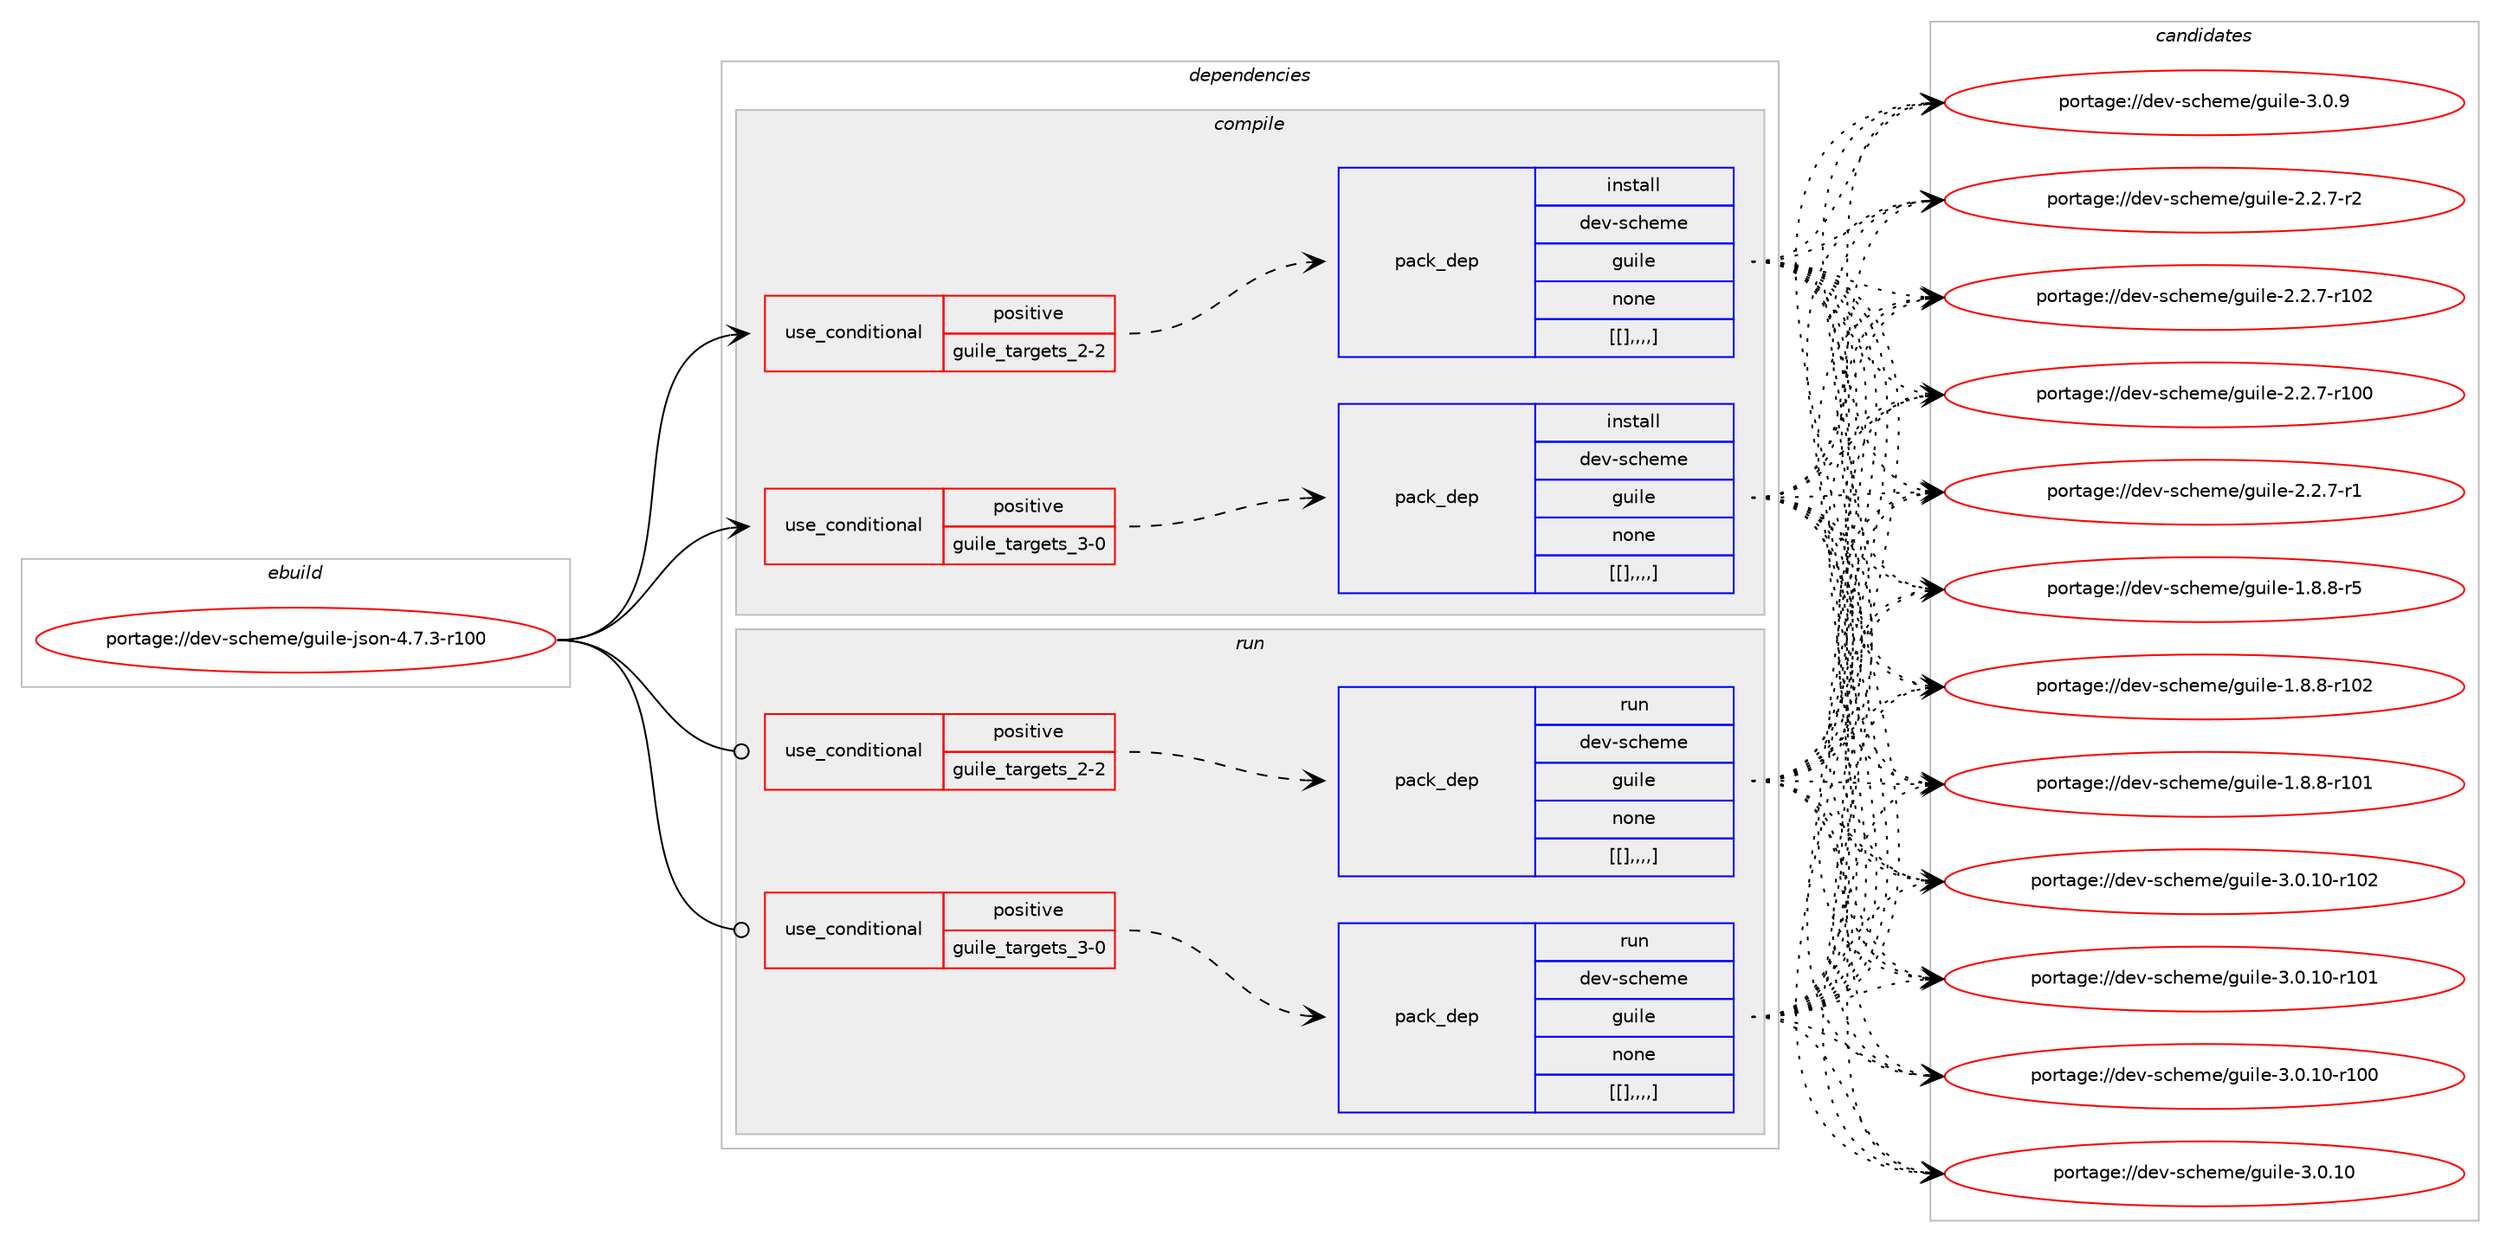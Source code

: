 digraph prolog {

# *************
# Graph options
# *************

newrank=true;
concentrate=true;
compound=true;
graph [rankdir=LR,fontname=Helvetica,fontsize=10,ranksep=1.5];#, ranksep=2.5, nodesep=0.2];
edge  [arrowhead=vee];
node  [fontname=Helvetica,fontsize=10];

# **********
# The ebuild
# **********

subgraph cluster_leftcol {
color=gray;
label=<<i>ebuild</i>>;
id [label="portage://dev-scheme/guile-json-4.7.3-r100", color=red, width=4, href="../dev-scheme/guile-json-4.7.3-r100.svg"];
}

# ****************
# The dependencies
# ****************

subgraph cluster_midcol {
color=gray;
label=<<i>dependencies</i>>;
subgraph cluster_compile {
fillcolor="#eeeeee";
style=filled;
label=<<i>compile</i>>;
subgraph cond63753 {
dependency220814 [label=<<TABLE BORDER="0" CELLBORDER="1" CELLSPACING="0" CELLPADDING="4"><TR><TD ROWSPAN="3" CELLPADDING="10">use_conditional</TD></TR><TR><TD>positive</TD></TR><TR><TD>guile_targets_2-2</TD></TR></TABLE>>, shape=none, color=red];
subgraph pack155577 {
dependency220834 [label=<<TABLE BORDER="0" CELLBORDER="1" CELLSPACING="0" CELLPADDING="4" WIDTH="220"><TR><TD ROWSPAN="6" CELLPADDING="30">pack_dep</TD></TR><TR><TD WIDTH="110">install</TD></TR><TR><TD>dev-scheme</TD></TR><TR><TD>guile</TD></TR><TR><TD>none</TD></TR><TR><TD>[[],,,,]</TD></TR></TABLE>>, shape=none, color=blue];
}
dependency220814:e -> dependency220834:w [weight=20,style="dashed",arrowhead="vee"];
}
id:e -> dependency220814:w [weight=20,style="solid",arrowhead="vee"];
subgraph cond63757 {
dependency220838 [label=<<TABLE BORDER="0" CELLBORDER="1" CELLSPACING="0" CELLPADDING="4"><TR><TD ROWSPAN="3" CELLPADDING="10">use_conditional</TD></TR><TR><TD>positive</TD></TR><TR><TD>guile_targets_3-0</TD></TR></TABLE>>, shape=none, color=red];
subgraph pack155595 {
dependency220840 [label=<<TABLE BORDER="0" CELLBORDER="1" CELLSPACING="0" CELLPADDING="4" WIDTH="220"><TR><TD ROWSPAN="6" CELLPADDING="30">pack_dep</TD></TR><TR><TD WIDTH="110">install</TD></TR><TR><TD>dev-scheme</TD></TR><TR><TD>guile</TD></TR><TR><TD>none</TD></TR><TR><TD>[[],,,,]</TD></TR></TABLE>>, shape=none, color=blue];
}
dependency220838:e -> dependency220840:w [weight=20,style="dashed",arrowhead="vee"];
}
id:e -> dependency220838:w [weight=20,style="solid",arrowhead="vee"];
}
subgraph cluster_compileandrun {
fillcolor="#eeeeee";
style=filled;
label=<<i>compile and run</i>>;
}
subgraph cluster_run {
fillcolor="#eeeeee";
style=filled;
label=<<i>run</i>>;
subgraph cond63758 {
dependency220869 [label=<<TABLE BORDER="0" CELLBORDER="1" CELLSPACING="0" CELLPADDING="4"><TR><TD ROWSPAN="3" CELLPADDING="10">use_conditional</TD></TR><TR><TD>positive</TD></TR><TR><TD>guile_targets_2-2</TD></TR></TABLE>>, shape=none, color=red];
subgraph pack155624 {
dependency220870 [label=<<TABLE BORDER="0" CELLBORDER="1" CELLSPACING="0" CELLPADDING="4" WIDTH="220"><TR><TD ROWSPAN="6" CELLPADDING="30">pack_dep</TD></TR><TR><TD WIDTH="110">run</TD></TR><TR><TD>dev-scheme</TD></TR><TR><TD>guile</TD></TR><TR><TD>none</TD></TR><TR><TD>[[],,,,]</TD></TR></TABLE>>, shape=none, color=blue];
}
dependency220869:e -> dependency220870:w [weight=20,style="dashed",arrowhead="vee"];
}
id:e -> dependency220869:w [weight=20,style="solid",arrowhead="odot"];
subgraph cond63764 {
dependency220904 [label=<<TABLE BORDER="0" CELLBORDER="1" CELLSPACING="0" CELLPADDING="4"><TR><TD ROWSPAN="3" CELLPADDING="10">use_conditional</TD></TR><TR><TD>positive</TD></TR><TR><TD>guile_targets_3-0</TD></TR></TABLE>>, shape=none, color=red];
subgraph pack155651 {
dependency220928 [label=<<TABLE BORDER="0" CELLBORDER="1" CELLSPACING="0" CELLPADDING="4" WIDTH="220"><TR><TD ROWSPAN="6" CELLPADDING="30">pack_dep</TD></TR><TR><TD WIDTH="110">run</TD></TR><TR><TD>dev-scheme</TD></TR><TR><TD>guile</TD></TR><TR><TD>none</TD></TR><TR><TD>[[],,,,]</TD></TR></TABLE>>, shape=none, color=blue];
}
dependency220904:e -> dependency220928:w [weight=20,style="dashed",arrowhead="vee"];
}
id:e -> dependency220904:w [weight=20,style="solid",arrowhead="odot"];
}
}

# **************
# The candidates
# **************

subgraph cluster_choices {
rank=same;
color=gray;
label=<<i>candidates</i>>;

subgraph choice155346 {
color=black;
nodesep=1;
choice1001011184511599104101109101471031171051081014551464846494845114494850 [label="portage://dev-scheme/guile-3.0.10-r102", color=red, width=4,href="../dev-scheme/guile-3.0.10-r102.svg"];
choice1001011184511599104101109101471031171051081014551464846494845114494849 [label="portage://dev-scheme/guile-3.0.10-r101", color=red, width=4,href="../dev-scheme/guile-3.0.10-r101.svg"];
choice1001011184511599104101109101471031171051081014551464846494845114494848 [label="portage://dev-scheme/guile-3.0.10-r100", color=red, width=4,href="../dev-scheme/guile-3.0.10-r100.svg"];
choice10010111845115991041011091014710311710510810145514648464948 [label="portage://dev-scheme/guile-3.0.10", color=red, width=4,href="../dev-scheme/guile-3.0.10.svg"];
choice100101118451159910410110910147103117105108101455146484657 [label="portage://dev-scheme/guile-3.0.9", color=red, width=4,href="../dev-scheme/guile-3.0.9.svg"];
choice1001011184511599104101109101471031171051081014550465046554511450 [label="portage://dev-scheme/guile-2.2.7-r2", color=red, width=4,href="../dev-scheme/guile-2.2.7-r2.svg"];
choice10010111845115991041011091014710311710510810145504650465545114494850 [label="portage://dev-scheme/guile-2.2.7-r102", color=red, width=4,href="../dev-scheme/guile-2.2.7-r102.svg"];
choice10010111845115991041011091014710311710510810145504650465545114494848 [label="portage://dev-scheme/guile-2.2.7-r100", color=red, width=4,href="../dev-scheme/guile-2.2.7-r100.svg"];
choice1001011184511599104101109101471031171051081014550465046554511449 [label="portage://dev-scheme/guile-2.2.7-r1", color=red, width=4,href="../dev-scheme/guile-2.2.7-r1.svg"];
choice1001011184511599104101109101471031171051081014549465646564511453 [label="portage://dev-scheme/guile-1.8.8-r5", color=red, width=4,href="../dev-scheme/guile-1.8.8-r5.svg"];
choice10010111845115991041011091014710311710510810145494656465645114494850 [label="portage://dev-scheme/guile-1.8.8-r102", color=red, width=4,href="../dev-scheme/guile-1.8.8-r102.svg"];
choice10010111845115991041011091014710311710510810145494656465645114494849 [label="portage://dev-scheme/guile-1.8.8-r101", color=red, width=4,href="../dev-scheme/guile-1.8.8-r101.svg"];
dependency220834:e -> choice1001011184511599104101109101471031171051081014551464846494845114494850:w [style=dotted,weight="100"];
dependency220834:e -> choice1001011184511599104101109101471031171051081014551464846494845114494849:w [style=dotted,weight="100"];
dependency220834:e -> choice1001011184511599104101109101471031171051081014551464846494845114494848:w [style=dotted,weight="100"];
dependency220834:e -> choice10010111845115991041011091014710311710510810145514648464948:w [style=dotted,weight="100"];
dependency220834:e -> choice100101118451159910410110910147103117105108101455146484657:w [style=dotted,weight="100"];
dependency220834:e -> choice1001011184511599104101109101471031171051081014550465046554511450:w [style=dotted,weight="100"];
dependency220834:e -> choice10010111845115991041011091014710311710510810145504650465545114494850:w [style=dotted,weight="100"];
dependency220834:e -> choice10010111845115991041011091014710311710510810145504650465545114494848:w [style=dotted,weight="100"];
dependency220834:e -> choice1001011184511599104101109101471031171051081014550465046554511449:w [style=dotted,weight="100"];
dependency220834:e -> choice1001011184511599104101109101471031171051081014549465646564511453:w [style=dotted,weight="100"];
dependency220834:e -> choice10010111845115991041011091014710311710510810145494656465645114494850:w [style=dotted,weight="100"];
dependency220834:e -> choice10010111845115991041011091014710311710510810145494656465645114494849:w [style=dotted,weight="100"];
}
subgraph choice155356 {
color=black;
nodesep=1;
choice1001011184511599104101109101471031171051081014551464846494845114494850 [label="portage://dev-scheme/guile-3.0.10-r102", color=red, width=4,href="../dev-scheme/guile-3.0.10-r102.svg"];
choice1001011184511599104101109101471031171051081014551464846494845114494849 [label="portage://dev-scheme/guile-3.0.10-r101", color=red, width=4,href="../dev-scheme/guile-3.0.10-r101.svg"];
choice1001011184511599104101109101471031171051081014551464846494845114494848 [label="portage://dev-scheme/guile-3.0.10-r100", color=red, width=4,href="../dev-scheme/guile-3.0.10-r100.svg"];
choice10010111845115991041011091014710311710510810145514648464948 [label="portage://dev-scheme/guile-3.0.10", color=red, width=4,href="../dev-scheme/guile-3.0.10.svg"];
choice100101118451159910410110910147103117105108101455146484657 [label="portage://dev-scheme/guile-3.0.9", color=red, width=4,href="../dev-scheme/guile-3.0.9.svg"];
choice1001011184511599104101109101471031171051081014550465046554511450 [label="portage://dev-scheme/guile-2.2.7-r2", color=red, width=4,href="../dev-scheme/guile-2.2.7-r2.svg"];
choice10010111845115991041011091014710311710510810145504650465545114494850 [label="portage://dev-scheme/guile-2.2.7-r102", color=red, width=4,href="../dev-scheme/guile-2.2.7-r102.svg"];
choice10010111845115991041011091014710311710510810145504650465545114494848 [label="portage://dev-scheme/guile-2.2.7-r100", color=red, width=4,href="../dev-scheme/guile-2.2.7-r100.svg"];
choice1001011184511599104101109101471031171051081014550465046554511449 [label="portage://dev-scheme/guile-2.2.7-r1", color=red, width=4,href="../dev-scheme/guile-2.2.7-r1.svg"];
choice1001011184511599104101109101471031171051081014549465646564511453 [label="portage://dev-scheme/guile-1.8.8-r5", color=red, width=4,href="../dev-scheme/guile-1.8.8-r5.svg"];
choice10010111845115991041011091014710311710510810145494656465645114494850 [label="portage://dev-scheme/guile-1.8.8-r102", color=red, width=4,href="../dev-scheme/guile-1.8.8-r102.svg"];
choice10010111845115991041011091014710311710510810145494656465645114494849 [label="portage://dev-scheme/guile-1.8.8-r101", color=red, width=4,href="../dev-scheme/guile-1.8.8-r101.svg"];
dependency220840:e -> choice1001011184511599104101109101471031171051081014551464846494845114494850:w [style=dotted,weight="100"];
dependency220840:e -> choice1001011184511599104101109101471031171051081014551464846494845114494849:w [style=dotted,weight="100"];
dependency220840:e -> choice1001011184511599104101109101471031171051081014551464846494845114494848:w [style=dotted,weight="100"];
dependency220840:e -> choice10010111845115991041011091014710311710510810145514648464948:w [style=dotted,weight="100"];
dependency220840:e -> choice100101118451159910410110910147103117105108101455146484657:w [style=dotted,weight="100"];
dependency220840:e -> choice1001011184511599104101109101471031171051081014550465046554511450:w [style=dotted,weight="100"];
dependency220840:e -> choice10010111845115991041011091014710311710510810145504650465545114494850:w [style=dotted,weight="100"];
dependency220840:e -> choice10010111845115991041011091014710311710510810145504650465545114494848:w [style=dotted,weight="100"];
dependency220840:e -> choice1001011184511599104101109101471031171051081014550465046554511449:w [style=dotted,weight="100"];
dependency220840:e -> choice1001011184511599104101109101471031171051081014549465646564511453:w [style=dotted,weight="100"];
dependency220840:e -> choice10010111845115991041011091014710311710510810145494656465645114494850:w [style=dotted,weight="100"];
dependency220840:e -> choice10010111845115991041011091014710311710510810145494656465645114494849:w [style=dotted,weight="100"];
}
subgraph choice155389 {
color=black;
nodesep=1;
choice1001011184511599104101109101471031171051081014551464846494845114494850 [label="portage://dev-scheme/guile-3.0.10-r102", color=red, width=4,href="../dev-scheme/guile-3.0.10-r102.svg"];
choice1001011184511599104101109101471031171051081014551464846494845114494849 [label="portage://dev-scheme/guile-3.0.10-r101", color=red, width=4,href="../dev-scheme/guile-3.0.10-r101.svg"];
choice1001011184511599104101109101471031171051081014551464846494845114494848 [label="portage://dev-scheme/guile-3.0.10-r100", color=red, width=4,href="../dev-scheme/guile-3.0.10-r100.svg"];
choice10010111845115991041011091014710311710510810145514648464948 [label="portage://dev-scheme/guile-3.0.10", color=red, width=4,href="../dev-scheme/guile-3.0.10.svg"];
choice100101118451159910410110910147103117105108101455146484657 [label="portage://dev-scheme/guile-3.0.9", color=red, width=4,href="../dev-scheme/guile-3.0.9.svg"];
choice1001011184511599104101109101471031171051081014550465046554511450 [label="portage://dev-scheme/guile-2.2.7-r2", color=red, width=4,href="../dev-scheme/guile-2.2.7-r2.svg"];
choice10010111845115991041011091014710311710510810145504650465545114494850 [label="portage://dev-scheme/guile-2.2.7-r102", color=red, width=4,href="../dev-scheme/guile-2.2.7-r102.svg"];
choice10010111845115991041011091014710311710510810145504650465545114494848 [label="portage://dev-scheme/guile-2.2.7-r100", color=red, width=4,href="../dev-scheme/guile-2.2.7-r100.svg"];
choice1001011184511599104101109101471031171051081014550465046554511449 [label="portage://dev-scheme/guile-2.2.7-r1", color=red, width=4,href="../dev-scheme/guile-2.2.7-r1.svg"];
choice1001011184511599104101109101471031171051081014549465646564511453 [label="portage://dev-scheme/guile-1.8.8-r5", color=red, width=4,href="../dev-scheme/guile-1.8.8-r5.svg"];
choice10010111845115991041011091014710311710510810145494656465645114494850 [label="portage://dev-scheme/guile-1.8.8-r102", color=red, width=4,href="../dev-scheme/guile-1.8.8-r102.svg"];
choice10010111845115991041011091014710311710510810145494656465645114494849 [label="portage://dev-scheme/guile-1.8.8-r101", color=red, width=4,href="../dev-scheme/guile-1.8.8-r101.svg"];
dependency220870:e -> choice1001011184511599104101109101471031171051081014551464846494845114494850:w [style=dotted,weight="100"];
dependency220870:e -> choice1001011184511599104101109101471031171051081014551464846494845114494849:w [style=dotted,weight="100"];
dependency220870:e -> choice1001011184511599104101109101471031171051081014551464846494845114494848:w [style=dotted,weight="100"];
dependency220870:e -> choice10010111845115991041011091014710311710510810145514648464948:w [style=dotted,weight="100"];
dependency220870:e -> choice100101118451159910410110910147103117105108101455146484657:w [style=dotted,weight="100"];
dependency220870:e -> choice1001011184511599104101109101471031171051081014550465046554511450:w [style=dotted,weight="100"];
dependency220870:e -> choice10010111845115991041011091014710311710510810145504650465545114494850:w [style=dotted,weight="100"];
dependency220870:e -> choice10010111845115991041011091014710311710510810145504650465545114494848:w [style=dotted,weight="100"];
dependency220870:e -> choice1001011184511599104101109101471031171051081014550465046554511449:w [style=dotted,weight="100"];
dependency220870:e -> choice1001011184511599104101109101471031171051081014549465646564511453:w [style=dotted,weight="100"];
dependency220870:e -> choice10010111845115991041011091014710311710510810145494656465645114494850:w [style=dotted,weight="100"];
dependency220870:e -> choice10010111845115991041011091014710311710510810145494656465645114494849:w [style=dotted,weight="100"];
}
subgraph choice155407 {
color=black;
nodesep=1;
choice1001011184511599104101109101471031171051081014551464846494845114494850 [label="portage://dev-scheme/guile-3.0.10-r102", color=red, width=4,href="../dev-scheme/guile-3.0.10-r102.svg"];
choice1001011184511599104101109101471031171051081014551464846494845114494849 [label="portage://dev-scheme/guile-3.0.10-r101", color=red, width=4,href="../dev-scheme/guile-3.0.10-r101.svg"];
choice1001011184511599104101109101471031171051081014551464846494845114494848 [label="portage://dev-scheme/guile-3.0.10-r100", color=red, width=4,href="../dev-scheme/guile-3.0.10-r100.svg"];
choice10010111845115991041011091014710311710510810145514648464948 [label="portage://dev-scheme/guile-3.0.10", color=red, width=4,href="../dev-scheme/guile-3.0.10.svg"];
choice100101118451159910410110910147103117105108101455146484657 [label="portage://dev-scheme/guile-3.0.9", color=red, width=4,href="../dev-scheme/guile-3.0.9.svg"];
choice1001011184511599104101109101471031171051081014550465046554511450 [label="portage://dev-scheme/guile-2.2.7-r2", color=red, width=4,href="../dev-scheme/guile-2.2.7-r2.svg"];
choice10010111845115991041011091014710311710510810145504650465545114494850 [label="portage://dev-scheme/guile-2.2.7-r102", color=red, width=4,href="../dev-scheme/guile-2.2.7-r102.svg"];
choice10010111845115991041011091014710311710510810145504650465545114494848 [label="portage://dev-scheme/guile-2.2.7-r100", color=red, width=4,href="../dev-scheme/guile-2.2.7-r100.svg"];
choice1001011184511599104101109101471031171051081014550465046554511449 [label="portage://dev-scheme/guile-2.2.7-r1", color=red, width=4,href="../dev-scheme/guile-2.2.7-r1.svg"];
choice1001011184511599104101109101471031171051081014549465646564511453 [label="portage://dev-scheme/guile-1.8.8-r5", color=red, width=4,href="../dev-scheme/guile-1.8.8-r5.svg"];
choice10010111845115991041011091014710311710510810145494656465645114494850 [label="portage://dev-scheme/guile-1.8.8-r102", color=red, width=4,href="../dev-scheme/guile-1.8.8-r102.svg"];
choice10010111845115991041011091014710311710510810145494656465645114494849 [label="portage://dev-scheme/guile-1.8.8-r101", color=red, width=4,href="../dev-scheme/guile-1.8.8-r101.svg"];
dependency220928:e -> choice1001011184511599104101109101471031171051081014551464846494845114494850:w [style=dotted,weight="100"];
dependency220928:e -> choice1001011184511599104101109101471031171051081014551464846494845114494849:w [style=dotted,weight="100"];
dependency220928:e -> choice1001011184511599104101109101471031171051081014551464846494845114494848:w [style=dotted,weight="100"];
dependency220928:e -> choice10010111845115991041011091014710311710510810145514648464948:w [style=dotted,weight="100"];
dependency220928:e -> choice100101118451159910410110910147103117105108101455146484657:w [style=dotted,weight="100"];
dependency220928:e -> choice1001011184511599104101109101471031171051081014550465046554511450:w [style=dotted,weight="100"];
dependency220928:e -> choice10010111845115991041011091014710311710510810145504650465545114494850:w [style=dotted,weight="100"];
dependency220928:e -> choice10010111845115991041011091014710311710510810145504650465545114494848:w [style=dotted,weight="100"];
dependency220928:e -> choice1001011184511599104101109101471031171051081014550465046554511449:w [style=dotted,weight="100"];
dependency220928:e -> choice1001011184511599104101109101471031171051081014549465646564511453:w [style=dotted,weight="100"];
dependency220928:e -> choice10010111845115991041011091014710311710510810145494656465645114494850:w [style=dotted,weight="100"];
dependency220928:e -> choice10010111845115991041011091014710311710510810145494656465645114494849:w [style=dotted,weight="100"];
}
}

}
